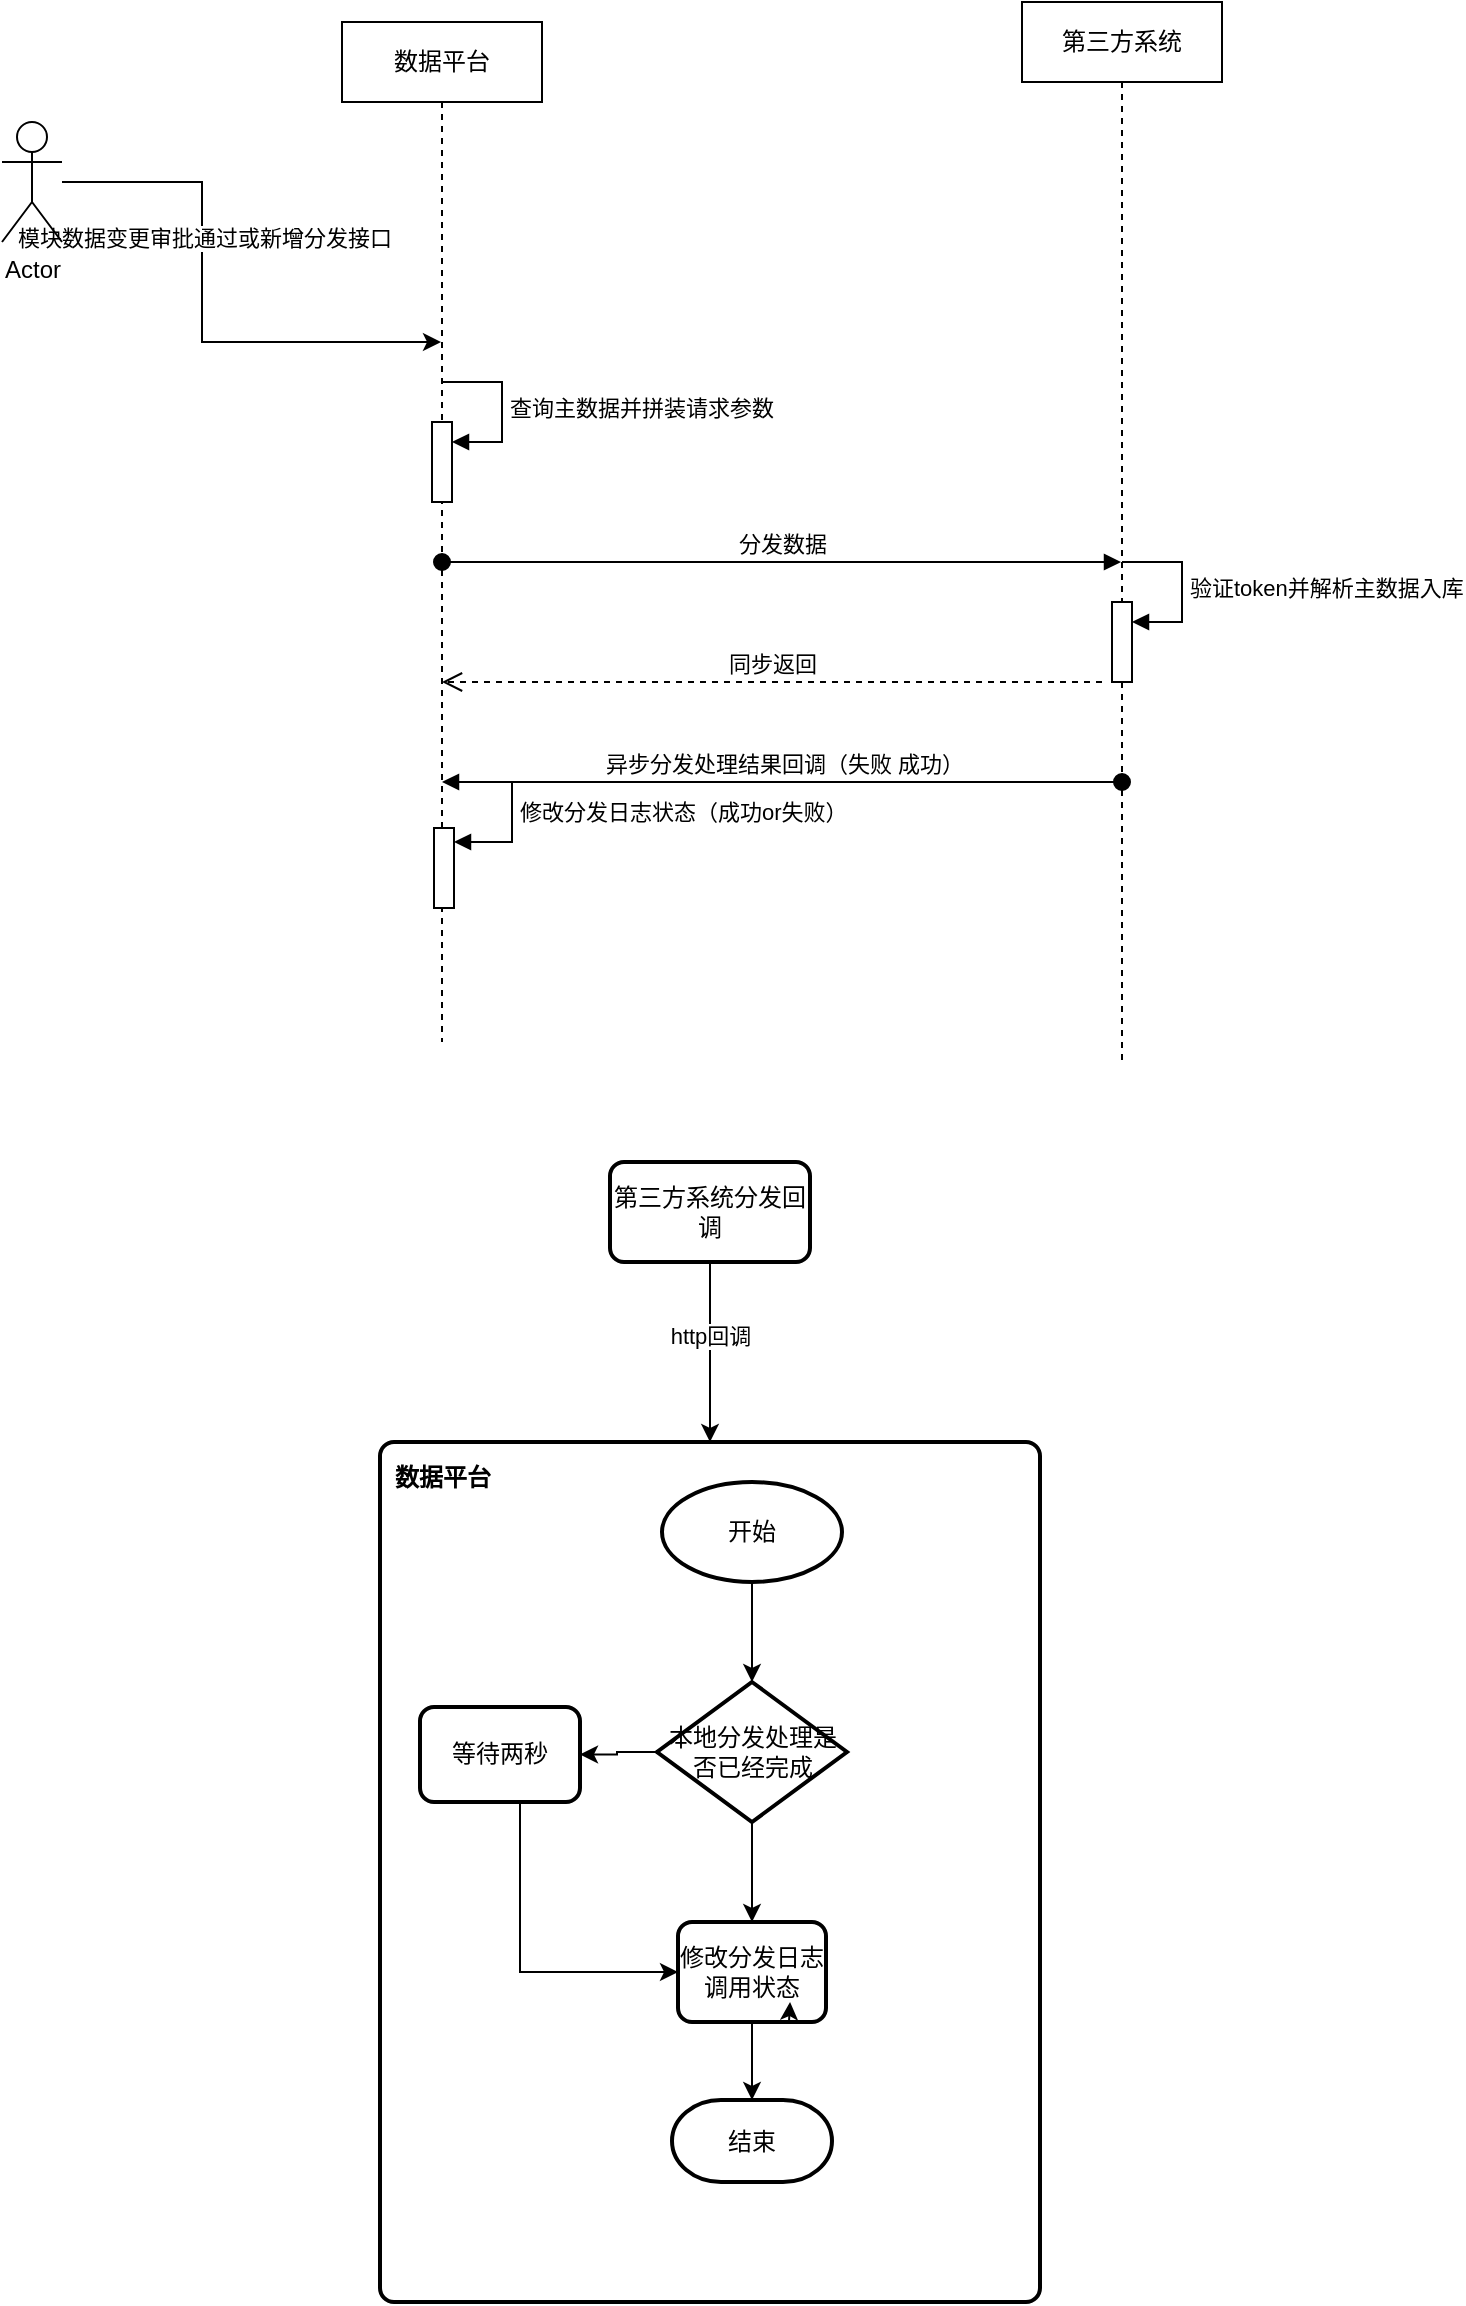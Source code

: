 <mxfile version="22.1.15" type="github">
  <diagram name="第 1 页" id="GGwPKFl1TLAgvb3d4rCY">
    <mxGraphModel dx="1114" dy="615" grid="1" gridSize="10" guides="1" tooltips="1" connect="1" arrows="1" fold="1" page="1" pageScale="1" pageWidth="827" pageHeight="1169" math="0" shadow="0">
      <root>
        <mxCell id="0" />
        <mxCell id="1" parent="0" />
        <mxCell id="6pBXuck8lUhxlwsbu6sX-5" style="edgeStyle=orthogonalEdgeStyle;rounded=0;orthogonalLoop=1;jettySize=auto;html=1;" edge="1" parent="1" source="6pBXuck8lUhxlwsbu6sX-1" target="6pBXuck8lUhxlwsbu6sX-2">
          <mxGeometry relative="1" as="geometry">
            <Array as="points">
              <mxPoint x="160" y="130" />
              <mxPoint x="160" y="210" />
            </Array>
          </mxGeometry>
        </mxCell>
        <mxCell id="6pBXuck8lUhxlwsbu6sX-6" value="模块数据变更审批通过或新增分发接口" style="edgeLabel;html=1;align=center;verticalAlign=middle;resizable=0;points=[];" vertex="1" connectable="0" parent="6pBXuck8lUhxlwsbu6sX-5">
          <mxGeometry x="-0.273" y="1" relative="1" as="geometry">
            <mxPoint as="offset" />
          </mxGeometry>
        </mxCell>
        <mxCell id="6pBXuck8lUhxlwsbu6sX-1" value="Actor" style="shape=umlActor;verticalLabelPosition=bottom;verticalAlign=top;html=1;" vertex="1" parent="1">
          <mxGeometry x="60" y="100" width="30" height="60" as="geometry" />
        </mxCell>
        <mxCell id="6pBXuck8lUhxlwsbu6sX-2" value="数据平台" style="shape=umlLifeline;perimeter=lifelinePerimeter;whiteSpace=wrap;html=1;container=1;dropTarget=0;collapsible=0;recursiveResize=0;outlineConnect=0;portConstraint=eastwest;newEdgeStyle={&quot;curved&quot;:0,&quot;rounded&quot;:0};" vertex="1" parent="1">
          <mxGeometry x="230" y="50" width="100" height="510" as="geometry" />
        </mxCell>
        <mxCell id="6pBXuck8lUhxlwsbu6sX-9" value="" style="html=1;points=[[0,0,0,0,5],[0,1,0,0,-5],[1,0,0,0,5],[1,1,0,0,-5]];perimeter=orthogonalPerimeter;outlineConnect=0;targetShapes=umlLifeline;portConstraint=eastwest;newEdgeStyle={&quot;curved&quot;:0,&quot;rounded&quot;:0};" vertex="1" parent="6pBXuck8lUhxlwsbu6sX-2">
          <mxGeometry x="45" y="200" width="10" height="40" as="geometry" />
        </mxCell>
        <mxCell id="6pBXuck8lUhxlwsbu6sX-10" value="查询主数据并拼装请求参数" style="html=1;align=left;spacingLeft=2;endArrow=block;rounded=0;edgeStyle=orthogonalEdgeStyle;curved=0;rounded=0;" edge="1" target="6pBXuck8lUhxlwsbu6sX-9" parent="6pBXuck8lUhxlwsbu6sX-2">
          <mxGeometry relative="1" as="geometry">
            <mxPoint x="50" y="180" as="sourcePoint" />
            <Array as="points">
              <mxPoint x="80" y="210" />
            </Array>
          </mxGeometry>
        </mxCell>
        <mxCell id="6pBXuck8lUhxlwsbu6sX-3" value="第三方系统" style="shape=umlLifeline;perimeter=lifelinePerimeter;whiteSpace=wrap;html=1;container=1;dropTarget=0;collapsible=0;recursiveResize=0;outlineConnect=0;portConstraint=eastwest;newEdgeStyle={&quot;curved&quot;:0,&quot;rounded&quot;:0};" vertex="1" parent="1">
          <mxGeometry x="570" y="40" width="100" height="530" as="geometry" />
        </mxCell>
        <mxCell id="6pBXuck8lUhxlwsbu6sX-11" value="分发数据" style="html=1;verticalAlign=bottom;startArrow=oval;startFill=1;endArrow=block;startSize=8;curved=0;rounded=0;" edge="1" parent="1" target="6pBXuck8lUhxlwsbu6sX-3">
          <mxGeometry width="60" relative="1" as="geometry">
            <mxPoint x="280" y="320" as="sourcePoint" />
            <mxPoint x="340" y="320" as="targetPoint" />
          </mxGeometry>
        </mxCell>
        <mxCell id="6pBXuck8lUhxlwsbu6sX-13" value="" style="html=1;points=[[0,0,0,0,5],[0,1,0,0,-5],[1,0,0,0,5],[1,1,0,0,-5]];perimeter=orthogonalPerimeter;outlineConnect=0;targetShapes=umlLifeline;portConstraint=eastwest;newEdgeStyle={&quot;curved&quot;:0,&quot;rounded&quot;:0};" vertex="1" parent="1">
          <mxGeometry x="615" y="340" width="10" height="40" as="geometry" />
        </mxCell>
        <mxCell id="6pBXuck8lUhxlwsbu6sX-14" value="验证token并解析主数据入库" style="html=1;align=left;spacingLeft=2;endArrow=block;rounded=0;edgeStyle=orthogonalEdgeStyle;curved=0;rounded=0;" edge="1" target="6pBXuck8lUhxlwsbu6sX-13" parent="1">
          <mxGeometry relative="1" as="geometry">
            <mxPoint x="620" y="320" as="sourcePoint" />
            <Array as="points">
              <mxPoint x="650" y="350" />
            </Array>
          </mxGeometry>
        </mxCell>
        <mxCell id="6pBXuck8lUhxlwsbu6sX-16" value="同步返回" style="html=1;verticalAlign=bottom;endArrow=open;dashed=1;endSize=8;curved=0;rounded=0;" edge="1" parent="1" target="6pBXuck8lUhxlwsbu6sX-2">
          <mxGeometry relative="1" as="geometry">
            <mxPoint x="610" y="380" as="sourcePoint" />
            <mxPoint x="530" y="380" as="targetPoint" />
          </mxGeometry>
        </mxCell>
        <mxCell id="6pBXuck8lUhxlwsbu6sX-18" value="异步分发处理结果回调（失败 成功）" style="html=1;verticalAlign=bottom;startArrow=oval;startFill=1;endArrow=block;startSize=8;curved=0;rounded=0;" edge="1" parent="1" target="6pBXuck8lUhxlwsbu6sX-2">
          <mxGeometry x="-0.002" width="60" relative="1" as="geometry">
            <mxPoint x="620" y="430" as="sourcePoint" />
            <mxPoint x="680" y="430" as="targetPoint" />
            <mxPoint as="offset" />
          </mxGeometry>
        </mxCell>
        <mxCell id="6pBXuck8lUhxlwsbu6sX-22" value="" style="html=1;points=[[0,0,0,0,5],[0,1,0,0,-5],[1,0,0,0,5],[1,1,0,0,-5]];perimeter=orthogonalPerimeter;outlineConnect=0;targetShapes=umlLifeline;portConstraint=eastwest;newEdgeStyle={&quot;curved&quot;:0,&quot;rounded&quot;:0};" vertex="1" parent="1">
          <mxGeometry x="276" y="453" width="10" height="40" as="geometry" />
        </mxCell>
        <mxCell id="6pBXuck8lUhxlwsbu6sX-23" value="修改分发日志状态（成功or失败）" style="html=1;align=left;spacingLeft=2;endArrow=block;rounded=0;edgeStyle=orthogonalEdgeStyle;curved=0;rounded=0;" edge="1" target="6pBXuck8lUhxlwsbu6sX-22" parent="1">
          <mxGeometry x="0.012" relative="1" as="geometry">
            <mxPoint x="285" y="430" as="sourcePoint" />
            <Array as="points">
              <mxPoint x="315" y="460" />
            </Array>
            <mxPoint as="offset" />
          </mxGeometry>
        </mxCell>
        <mxCell id="6pBXuck8lUhxlwsbu6sX-26" value="" style="edgeStyle=orthogonalEdgeStyle;rounded=0;orthogonalLoop=1;jettySize=auto;html=1;" edge="1" parent="1" source="6pBXuck8lUhxlwsbu6sX-24" target="6pBXuck8lUhxlwsbu6sX-25">
          <mxGeometry relative="1" as="geometry" />
        </mxCell>
        <mxCell id="6pBXuck8lUhxlwsbu6sX-27" value="http回调" style="edgeLabel;html=1;align=center;verticalAlign=middle;resizable=0;points=[];" vertex="1" connectable="0" parent="6pBXuck8lUhxlwsbu6sX-26">
          <mxGeometry x="-0.193" relative="1" as="geometry">
            <mxPoint as="offset" />
          </mxGeometry>
        </mxCell>
        <mxCell id="6pBXuck8lUhxlwsbu6sX-24" value="第三方系统分发回调" style="rounded=1;whiteSpace=wrap;html=1;absoluteArcSize=1;arcSize=14;strokeWidth=2;" vertex="1" parent="1">
          <mxGeometry x="364" y="620" width="100" height="50" as="geometry" />
        </mxCell>
        <mxCell id="6pBXuck8lUhxlwsbu6sX-25" value="" style="rounded=1;whiteSpace=wrap;html=1;absoluteArcSize=1;arcSize=14;strokeWidth=2;" vertex="1" parent="1">
          <mxGeometry x="249" y="760" width="330" height="430" as="geometry" />
        </mxCell>
        <mxCell id="6pBXuck8lUhxlwsbu6sX-34" value="" style="edgeStyle=orthogonalEdgeStyle;rounded=0;orthogonalLoop=1;jettySize=auto;html=1;" edge="1" parent="1" source="6pBXuck8lUhxlwsbu6sX-29" target="6pBXuck8lUhxlwsbu6sX-33">
          <mxGeometry relative="1" as="geometry" />
        </mxCell>
        <mxCell id="6pBXuck8lUhxlwsbu6sX-39" value="" style="edgeStyle=orthogonalEdgeStyle;rounded=0;orthogonalLoop=1;jettySize=auto;html=1;" edge="1" parent="1" source="6pBXuck8lUhxlwsbu6sX-29" target="6pBXuck8lUhxlwsbu6sX-31">
          <mxGeometry relative="1" as="geometry" />
        </mxCell>
        <mxCell id="6pBXuck8lUhxlwsbu6sX-29" value="本地分发处理是否已经完成" style="strokeWidth=2;html=1;shape=mxgraph.flowchart.decision;whiteSpace=wrap;" vertex="1" parent="1">
          <mxGeometry x="387.5" y="880" width="95" height="70" as="geometry" />
        </mxCell>
        <mxCell id="6pBXuck8lUhxlwsbu6sX-43" value="" style="edgeStyle=orthogonalEdgeStyle;rounded=0;orthogonalLoop=1;jettySize=auto;html=1;" edge="1" parent="1" source="6pBXuck8lUhxlwsbu6sX-31" target="6pBXuck8lUhxlwsbu6sX-41">
          <mxGeometry relative="1" as="geometry" />
        </mxCell>
        <mxCell id="6pBXuck8lUhxlwsbu6sX-31" value="修改分发日志调用状态" style="rounded=1;whiteSpace=wrap;html=1;absoluteArcSize=1;arcSize=14;strokeWidth=2;" vertex="1" parent="1">
          <mxGeometry x="398" y="1000" width="74" height="50" as="geometry" />
        </mxCell>
        <mxCell id="6pBXuck8lUhxlwsbu6sX-38" style="edgeStyle=orthogonalEdgeStyle;rounded=0;orthogonalLoop=1;jettySize=auto;html=1;" edge="1" parent="1" source="6pBXuck8lUhxlwsbu6sX-33" target="6pBXuck8lUhxlwsbu6sX-31">
          <mxGeometry relative="1" as="geometry">
            <Array as="points">
              <mxPoint x="319" y="1025" />
            </Array>
          </mxGeometry>
        </mxCell>
        <mxCell id="6pBXuck8lUhxlwsbu6sX-33" value="等待两秒" style="rounded=1;whiteSpace=wrap;html=1;absoluteArcSize=1;arcSize=14;strokeWidth=2;" vertex="1" parent="1">
          <mxGeometry x="269" y="892.5" width="80" height="47.5" as="geometry" />
        </mxCell>
        <mxCell id="6pBXuck8lUhxlwsbu6sX-41" value="结束" style="strokeWidth=2;html=1;shape=mxgraph.flowchart.terminator;whiteSpace=wrap;" vertex="1" parent="1">
          <mxGeometry x="395" y="1089" width="80" height="41" as="geometry" />
        </mxCell>
        <mxCell id="6pBXuck8lUhxlwsbu6sX-42" style="edgeStyle=orthogonalEdgeStyle;rounded=0;orthogonalLoop=1;jettySize=auto;html=1;exitX=0.75;exitY=1;exitDx=0;exitDy=0;entryX=0.757;entryY=0.8;entryDx=0;entryDy=0;entryPerimeter=0;" edge="1" parent="1" source="6pBXuck8lUhxlwsbu6sX-31" target="6pBXuck8lUhxlwsbu6sX-31">
          <mxGeometry relative="1" as="geometry" />
        </mxCell>
        <mxCell id="6pBXuck8lUhxlwsbu6sX-45" value="" style="edgeStyle=orthogonalEdgeStyle;rounded=0;orthogonalLoop=1;jettySize=auto;html=1;" edge="1" parent="1" source="6pBXuck8lUhxlwsbu6sX-44" target="6pBXuck8lUhxlwsbu6sX-29">
          <mxGeometry relative="1" as="geometry" />
        </mxCell>
        <mxCell id="6pBXuck8lUhxlwsbu6sX-44" value="开始" style="strokeWidth=2;html=1;shape=mxgraph.flowchart.start_1;whiteSpace=wrap;" vertex="1" parent="1">
          <mxGeometry x="390" y="780" width="90" height="50" as="geometry" />
        </mxCell>
        <mxCell id="6pBXuck8lUhxlwsbu6sX-47" value="数据平台" style="text;align=center;fontStyle=1;verticalAlign=middle;spacingLeft=3;spacingRight=3;strokeColor=none;rotatable=0;points=[[0,0.5],[1,0.5]];portConstraint=eastwest;html=1;" vertex="1" parent="1">
          <mxGeometry x="240" y="765" width="80" height="26" as="geometry" />
        </mxCell>
      </root>
    </mxGraphModel>
  </diagram>
</mxfile>
